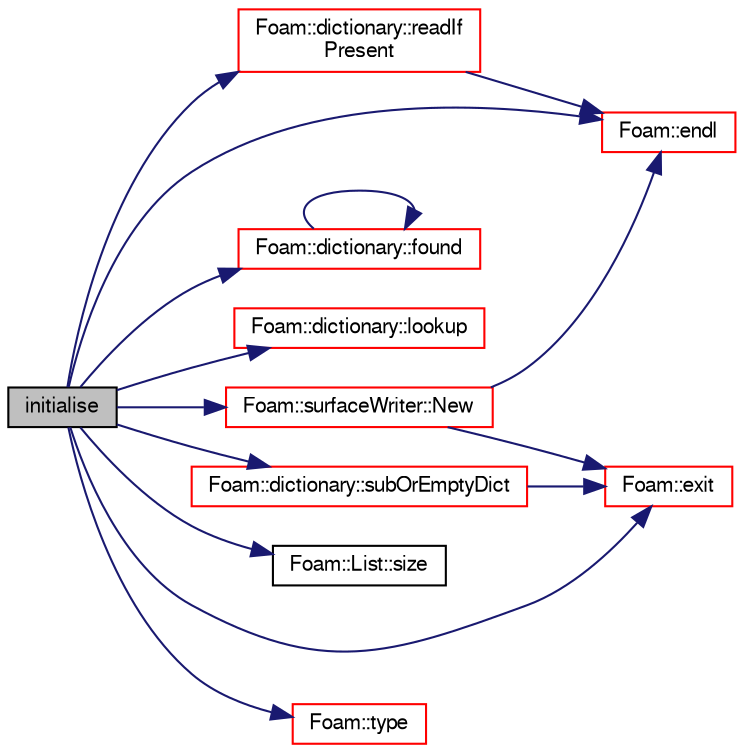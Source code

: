 digraph "initialise"
{
  bgcolor="transparent";
  edge [fontname="FreeSans",fontsize="10",labelfontname="FreeSans",labelfontsize="10"];
  node [fontname="FreeSans",fontsize="10",shape=record];
  rankdir="LR";
  Node5 [label="initialise",height=0.2,width=0.4,color="black", fillcolor="grey75", style="filled", fontcolor="black"];
  Node5 -> Node6 [color="midnightblue",fontsize="10",style="solid",fontname="FreeSans"];
  Node6 [label="Foam::endl",height=0.2,width=0.4,color="red",URL="$a21124.html#a2db8fe02a0d3909e9351bb4275b23ce4",tooltip="Add newline and flush stream. "];
  Node5 -> Node8 [color="midnightblue",fontsize="10",style="solid",fontname="FreeSans"];
  Node8 [label="Foam::exit",height=0.2,width=0.4,color="red",URL="$a21124.html#a06ca7250d8e89caf05243ec094843642"];
  Node5 -> Node53 [color="midnightblue",fontsize="10",style="solid",fontname="FreeSans"];
  Node53 [label="Foam::dictionary::found",height=0.2,width=0.4,color="red",URL="$a26014.html#adcd3d5d43253006ef145e56b43025d28",tooltip="Search dictionary for given keyword. "];
  Node53 -> Node53 [color="midnightblue",fontsize="10",style="solid",fontname="FreeSans"];
  Node5 -> Node55 [color="midnightblue",fontsize="10",style="solid",fontname="FreeSans"];
  Node55 [label="Foam::dictionary::lookup",height=0.2,width=0.4,color="red",URL="$a26014.html#a6a0727fa523e48977e27348663def509",tooltip="Find and return an entry data stream. "];
  Node5 -> Node308 [color="midnightblue",fontsize="10",style="solid",fontname="FreeSans"];
  Node308 [label="Foam::surfaceWriter::New",height=0.2,width=0.4,color="red",URL="$a29462.html#a1feb24dd2161c11bc78d97934dd6908f",tooltip="Return a reference to the selected surfaceWriter. "];
  Node308 -> Node6 [color="midnightblue",fontsize="10",style="solid",fontname="FreeSans"];
  Node308 -> Node8 [color="midnightblue",fontsize="10",style="solid",fontname="FreeSans"];
  Node5 -> Node247 [color="midnightblue",fontsize="10",style="solid",fontname="FreeSans"];
  Node247 [label="Foam::dictionary::readIf\lPresent",height=0.2,width=0.4,color="red",URL="$a26014.html#ad4bd008e6ee208313f2c3a963ee1170d",tooltip="Find an entry if present, and assign to T. "];
  Node247 -> Node6 [color="midnightblue",fontsize="10",style="solid",fontname="FreeSans"];
  Node5 -> Node101 [color="midnightblue",fontsize="10",style="solid",fontname="FreeSans"];
  Node101 [label="Foam::List::size",height=0.2,width=0.4,color="black",URL="$a25694.html#a8a5f6fa29bd4b500caf186f60245b384",tooltip="Override size to be inconsistent with allocated storage. "];
  Node5 -> Node313 [color="midnightblue",fontsize="10",style="solid",fontname="FreeSans"];
  Node313 [label="Foam::dictionary::subOrEmptyDict",height=0.2,width=0.4,color="red",URL="$a26014.html#a48adbbf7920cd4c2687f3f325cb43d33",tooltip="Find and return a sub-dictionary as a copy, or. "];
  Node313 -> Node8 [color="midnightblue",fontsize="10",style="solid",fontname="FreeSans"];
  Node5 -> Node142 [color="midnightblue",fontsize="10",style="solid",fontname="FreeSans"];
  Node142 [label="Foam::type",height=0.2,width=0.4,color="red",URL="$a21124.html#aec48583af672626378f501eb9fc32cd1",tooltip="Return the file type: DIRECTORY or FILE. "];
}

